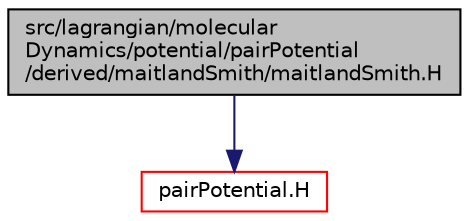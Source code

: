 digraph "src/lagrangian/molecularDynamics/potential/pairPotential/derived/maitlandSmith/maitlandSmith.H"
{
  bgcolor="transparent";
  edge [fontname="Helvetica",fontsize="10",labelfontname="Helvetica",labelfontsize="10"];
  node [fontname="Helvetica",fontsize="10",shape=record];
  Node1 [label="src/lagrangian/molecular\lDynamics/potential/pairPotential\l/derived/maitlandSmith/maitlandSmith.H",height=0.2,width=0.4,color="black", fillcolor="grey75", style="filled", fontcolor="black"];
  Node1 -> Node2 [color="midnightblue",fontsize="10",style="solid",fontname="Helvetica"];
  Node2 [label="pairPotential.H",height=0.2,width=0.4,color="red",URL="$a07044.html"];
}
